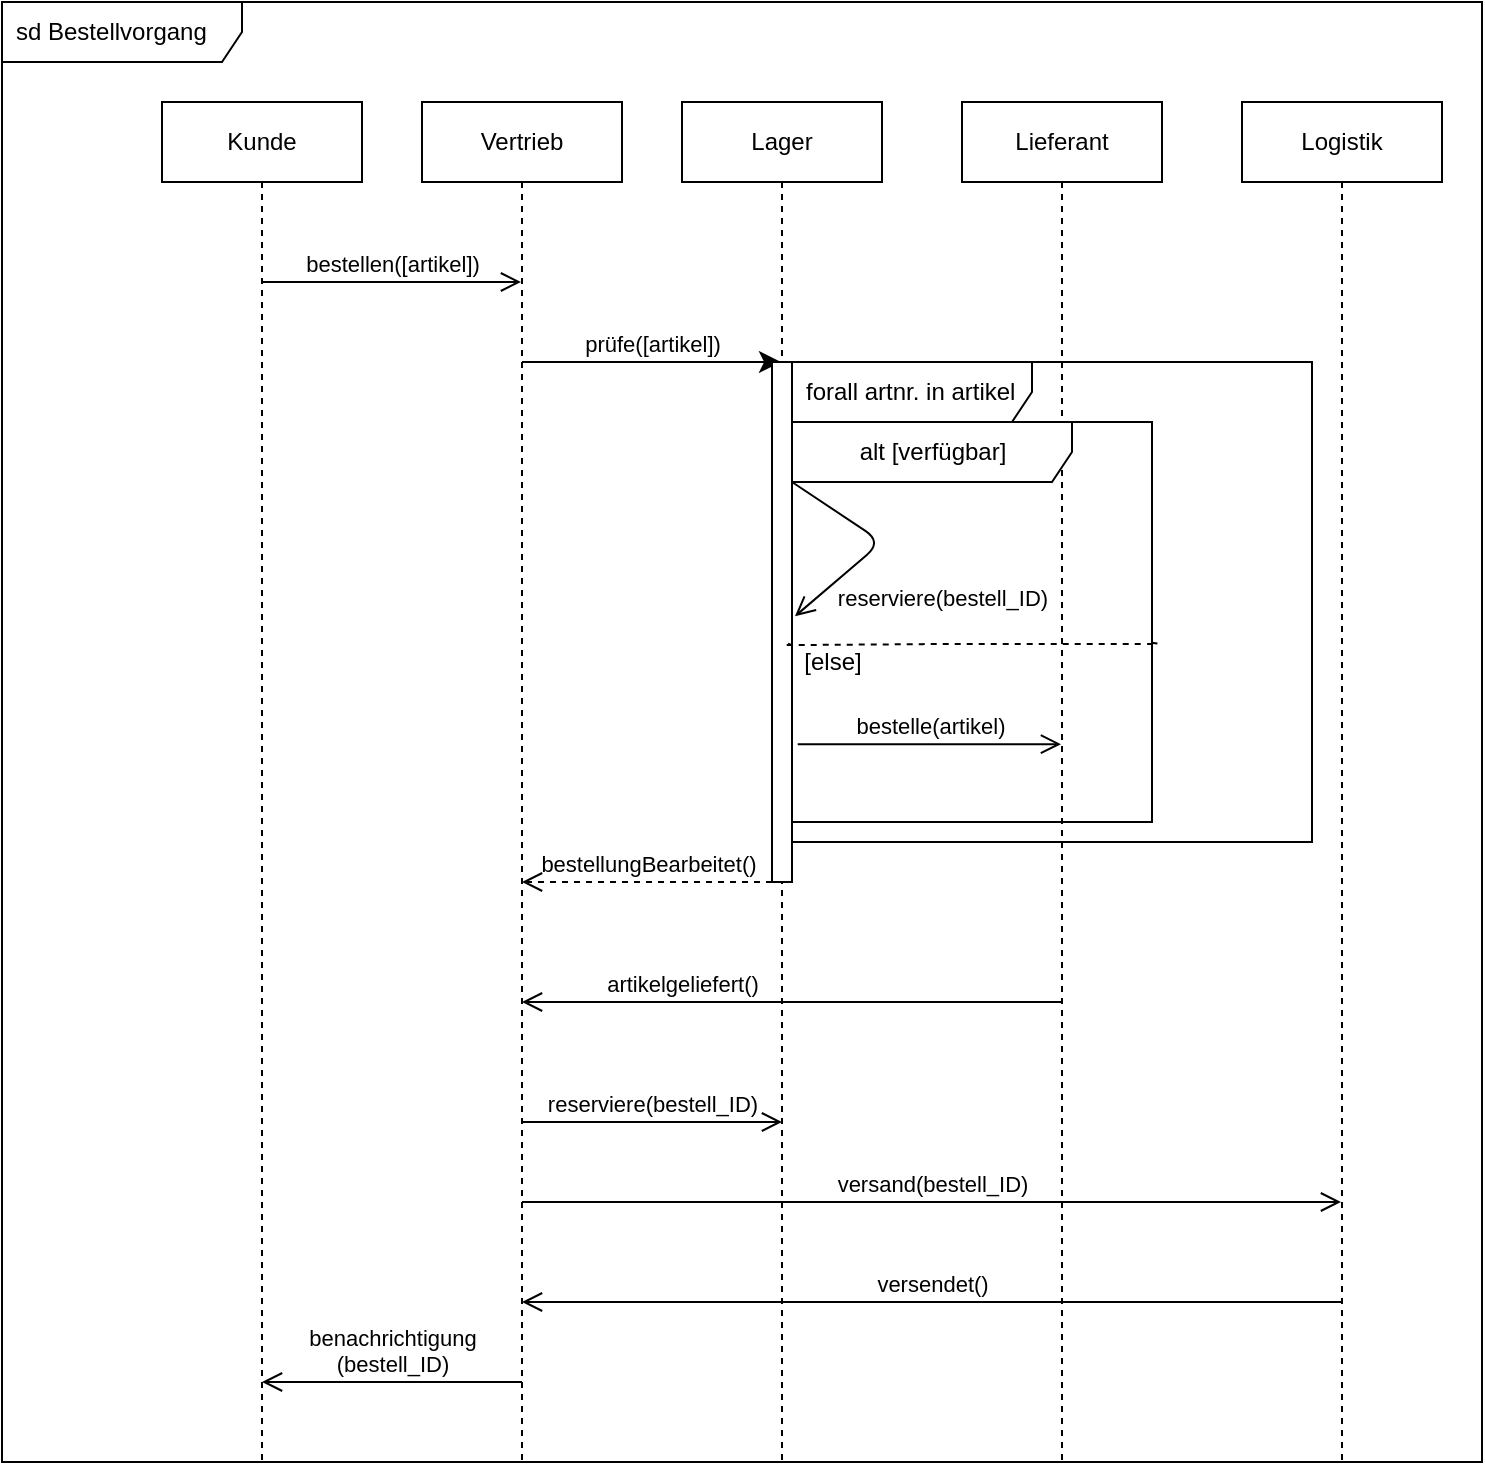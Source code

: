 <mxfile>
    <diagram id="-INeRLYdFhMqCvomsIDb" name="Seite-1">
        <mxGraphModel dx="1374" dy="790" grid="1" gridSize="10" guides="1" tooltips="1" connect="1" arrows="1" fold="1" page="1" pageScale="1" pageWidth="827" pageHeight="1169" math="0" shadow="0">
            <root>
                <mxCell id="0"/>
                <mxCell id="1" parent="0"/>
                <mxCell id="5" value="Kunde" style="shape=umlLifeline;perimeter=lifelinePerimeter;whiteSpace=wrap;html=1;container=1;collapsible=0;recursiveResize=0;outlineConnect=0;" parent="1" vertex="1">
                    <mxGeometry x="90" y="200" width="100" height="680" as="geometry"/>
                </mxCell>
                <mxCell id="10" value="bestellen([artikel])" style="endArrow=open;startArrow=none;endFill=0;startFill=0;endSize=8;html=1;verticalAlign=bottom;labelBackgroundColor=none;" edge="1" parent="5" target="6">
                    <mxGeometry width="160" relative="1" as="geometry">
                        <mxPoint x="50" y="90" as="sourcePoint"/>
                        <mxPoint x="210" y="90" as="targetPoint"/>
                    </mxGeometry>
                </mxCell>
                <mxCell id="6" value="Vertrieb" style="shape=umlLifeline;perimeter=lifelinePerimeter;whiteSpace=wrap;html=1;container=1;collapsible=0;recursiveResize=0;outlineConnect=0;" vertex="1" parent="1">
                    <mxGeometry x="220" y="200" width="100" height="680" as="geometry"/>
                </mxCell>
                <mxCell id="12" value="prüfe([artikel])" style="endArrow=classic;startArrow=none;endFill=1;startFill=0;endSize=8;html=1;verticalAlign=bottom;labelBackgroundColor=none;" edge="1" parent="6" target="7">
                    <mxGeometry width="160" relative="1" as="geometry">
                        <mxPoint x="50" y="130" as="sourcePoint"/>
                        <mxPoint x="210" y="130" as="targetPoint"/>
                    </mxGeometry>
                </mxCell>
                <mxCell id="38" value="versand(bestell_ID)" style="endArrow=open;startArrow=none;endFill=0;startFill=0;endSize=8;html=1;verticalAlign=bottom;labelBackgroundColor=none;" edge="1" parent="6" target="9">
                    <mxGeometry width="160" relative="1" as="geometry">
                        <mxPoint x="50" y="550" as="sourcePoint"/>
                        <mxPoint x="210" y="550" as="targetPoint"/>
                    </mxGeometry>
                </mxCell>
                <mxCell id="7" value="Lager" style="shape=umlLifeline;perimeter=lifelinePerimeter;whiteSpace=wrap;html=1;container=1;collapsible=0;recursiveResize=0;outlineConnect=0;" vertex="1" parent="1">
                    <mxGeometry x="350" y="200" width="100" height="680" as="geometry"/>
                </mxCell>
                <mxCell id="13" value="" style="html=1;points=[];perimeter=orthogonalPerimeter;" vertex="1" parent="7">
                    <mxGeometry x="45" y="130" width="10" height="260" as="geometry"/>
                </mxCell>
                <mxCell id="16" value="reserviere(bestell_ID)" style="endArrow=open;startArrow=none;endFill=0;startFill=0;endSize=8;html=1;verticalAlign=bottom;labelBackgroundColor=none;entryX=1.148;entryY=0.489;entryDx=0;entryDy=0;entryPerimeter=0;" edge="1" parent="7" target="13">
                    <mxGeometry x="-0.005" y="48" width="160" relative="1" as="geometry">
                        <mxPoint x="55" y="190" as="sourcePoint"/>
                        <mxPoint x="215" y="190" as="targetPoint"/>
                        <Array as="points">
                            <mxPoint x="100" y="220"/>
                        </Array>
                        <mxPoint as="offset"/>
                    </mxGeometry>
                </mxCell>
                <mxCell id="19" value="bestellungBearbeitet()" style="endArrow=open;startArrow=none;endFill=0;startFill=0;endSize=8;html=1;verticalAlign=bottom;dashed=1;labelBackgroundColor=none;" edge="1" parent="7" target="6">
                    <mxGeometry width="160" relative="1" as="geometry">
                        <mxPoint x="45" y="390" as="sourcePoint"/>
                        <mxPoint x="205" y="390" as="targetPoint"/>
                    </mxGeometry>
                </mxCell>
                <mxCell id="37" value="reserviere(bestell_ID)" style="endArrow=open;startArrow=none;endFill=0;startFill=0;endSize=8;html=1;verticalAlign=bottom;labelBackgroundColor=none;" edge="1" parent="7">
                    <mxGeometry width="160" relative="1" as="geometry">
                        <mxPoint x="-80" y="510" as="sourcePoint"/>
                        <mxPoint x="50" y="510" as="targetPoint"/>
                    </mxGeometry>
                </mxCell>
                <mxCell id="8" value="Lieferant" style="shape=umlLifeline;perimeter=lifelinePerimeter;whiteSpace=wrap;html=1;container=1;collapsible=0;recursiveResize=0;outlineConnect=0;" vertex="1" parent="1">
                    <mxGeometry x="490" y="200" width="100" height="680" as="geometry"/>
                </mxCell>
                <mxCell id="36" value="artikelgeliefert()" style="endArrow=open;startArrow=none;endFill=0;startFill=0;endSize=8;html=1;verticalAlign=bottom;labelBackgroundColor=none;" edge="1" parent="8" target="6">
                    <mxGeometry x="0.406" width="160" relative="1" as="geometry">
                        <mxPoint x="50" y="450" as="sourcePoint"/>
                        <mxPoint x="210" y="450" as="targetPoint"/>
                        <mxPoint as="offset"/>
                    </mxGeometry>
                </mxCell>
                <mxCell id="9" value="Logistik" style="shape=umlLifeline;perimeter=lifelinePerimeter;whiteSpace=wrap;html=1;container=1;collapsible=0;recursiveResize=0;outlineConnect=0;" vertex="1" parent="1">
                    <mxGeometry x="630" y="200" width="100" height="680" as="geometry"/>
                </mxCell>
                <mxCell id="39" value="versendet()" style="endArrow=open;startArrow=none;endFill=0;startFill=0;endSize=8;html=1;verticalAlign=bottom;labelBackgroundColor=none;" edge="1" parent="9" target="6">
                    <mxGeometry width="160" relative="1" as="geometry">
                        <mxPoint x="50" y="600" as="sourcePoint"/>
                        <mxPoint x="210" y="600" as="targetPoint"/>
                    </mxGeometry>
                </mxCell>
                <mxCell id="17" value="bestelle(artikel)" style="endArrow=open;startArrow=none;endFill=0;startFill=0;endSize=8;html=1;verticalAlign=bottom;labelBackgroundColor=none;exitX=1.286;exitY=0.735;exitDx=0;exitDy=0;exitPerimeter=0;" edge="1" parent="1" source="13" target="8">
                    <mxGeometry width="160" relative="1" as="geometry">
                        <mxPoint x="405" y="500" as="sourcePoint"/>
                        <mxPoint x="565" y="500" as="targetPoint"/>
                    </mxGeometry>
                </mxCell>
                <mxCell id="20" value="alt [verfügbar]" style="shape=umlFrame;tabWidth=110;tabHeight=30;tabPosition=left;html=1;boundedLbl=1;labelInHeader=1;width=140;height=30;" vertex="1" parent="1">
                    <mxGeometry x="405" y="360" width="180" height="200" as="geometry"/>
                </mxCell>
                <mxCell id="26" value="" style="html=1;verticalAlign=bottom;labelBackgroundColor=none;endArrow=block;endFill=1;" edge="1" parent="1" target="20">
                    <mxGeometry width="160" relative="1" as="geometry">
                        <mxPoint x="405" y="480" as="sourcePoint"/>
                        <mxPoint x="565" y="480" as="targetPoint"/>
                    </mxGeometry>
                </mxCell>
                <mxCell id="27" value="" style="endArrow=block;startArrow=none;endFill=0;startFill=0;endSize=8;html=1;verticalAlign=bottom;dashed=1;labelBackgroundColor=none;" edge="1" parent="1" source="20">
                    <mxGeometry width="160" relative="1" as="geometry">
                        <mxPoint x="425" y="480" as="sourcePoint"/>
                        <mxPoint x="585" y="480" as="targetPoint"/>
                        <Array as="points"/>
                    </mxGeometry>
                </mxCell>
                <mxCell id="28" value="" style="endArrow=none;dashed=1;html=1;exitX=-0.066;exitY=0.078;exitDx=0;exitDy=0;exitPerimeter=0;startArrow=none;" edge="1" parent="1" source="30" target="20">
                    <mxGeometry width="50" height="50" relative="1" as="geometry">
                        <mxPoint x="405" y="485" as="sourcePoint"/>
                        <mxPoint x="455" y="435" as="targetPoint"/>
                        <Array as="points">
                            <mxPoint x="480" y="471"/>
                            <mxPoint x="590" y="471"/>
                        </Array>
                    </mxGeometry>
                </mxCell>
                <mxCell id="30" value="[else]" style="text;html=1;align=center;verticalAlign=middle;resizable=0;points=[];autosize=1;strokeColor=none;fillColor=none;" vertex="1" parent="1">
                    <mxGeometry x="405" y="470" width="40" height="20" as="geometry"/>
                </mxCell>
                <mxCell id="31" value="" style="endArrow=none;dashed=1;html=1;exitX=-0.011;exitY=0.554;exitDx=0;exitDy=0;exitPerimeter=0;" edge="1" parent="1" source="20" target="30">
                    <mxGeometry width="50" height="50" relative="1" as="geometry">
                        <mxPoint x="403.02" y="470.8" as="sourcePoint"/>
                        <mxPoint x="585" y="470.421" as="targetPoint"/>
                        <Array as="points"/>
                    </mxGeometry>
                </mxCell>
                <mxCell id="32" value="forall artnr. in artikel&amp;nbsp;" style="shape=umlFrame;whiteSpace=wrap;html=1;width=120;height=30;boundedLbl=1;verticalAlign=middle;align=left;spacingLeft=5;" vertex="1" parent="1">
                    <mxGeometry x="405" y="330" width="260" height="240" as="geometry"/>
                </mxCell>
                <mxCell id="40" value="benachrichtigung&lt;br&gt;(bestell_ID)" style="endArrow=open;startArrow=none;endFill=0;startFill=0;endSize=8;html=1;verticalAlign=bottom;labelBackgroundColor=none;" edge="1" parent="1" target="5">
                    <mxGeometry width="160" relative="1" as="geometry">
                        <mxPoint x="270" y="840" as="sourcePoint"/>
                        <mxPoint x="430" y="840" as="targetPoint"/>
                    </mxGeometry>
                </mxCell>
                <mxCell id="41" value="sd Bestellvorgang" style="shape=umlFrame;whiteSpace=wrap;html=1;width=120;height=30;boundedLbl=1;verticalAlign=middle;align=left;spacingLeft=5;" vertex="1" parent="1">
                    <mxGeometry x="10" y="150" width="740" height="730" as="geometry"/>
                </mxCell>
            </root>
        </mxGraphModel>
    </diagram>
    <diagram id="f24yVrYNJeO8Xoa_h3ES" name="Seite-2">
        <mxGraphModel dx="1374" dy="790" grid="1" gridSize="10" guides="1" tooltips="1" connect="1" arrows="1" fold="1" page="1" pageScale="1" pageWidth="827" pageHeight="1169" math="0" shadow="0">
            <root>
                <mxCell id="RaauEZaa70V7kegduCJs-0"/>
                <mxCell id="RaauEZaa70V7kegduCJs-1" parent="RaauEZaa70V7kegduCJs-0"/>
                <mxCell id="RaauEZaa70V7kegduCJs-2" value="{abstract}&#10;Hotelzimmer" style="swimlane;fontStyle=1;align=center;verticalAlign=top;childLayout=stackLayout;horizontal=1;startSize=40;horizontalStack=0;resizeParent=1;resizeParentMax=0;resizeLast=0;collapsible=1;marginBottom=0;" vertex="1" parent="RaauEZaa70V7kegduCJs-1">
                    <mxGeometry x="320" y="470" width="194" height="130" as="geometry">
                        <mxRectangle x="300" y="220" width="90" height="26" as="alternateBounds"/>
                    </mxGeometry>
                </mxCell>
                <mxCell id="RaauEZaa70V7kegduCJs-3" value="-preis: Integer&#10;-ausstattung: Ausstattungsstücke" style="text;strokeColor=none;fillColor=none;align=left;verticalAlign=top;spacingLeft=4;spacingRight=4;overflow=hidden;rotatable=0;points=[[0,0.5],[1,0.5]];portConstraint=eastwest;" vertex="1" parent="RaauEZaa70V7kegduCJs-2">
                    <mxGeometry y="40" width="194" height="40" as="geometry"/>
                </mxCell>
                <mxCell id="RaauEZaa70V7kegduCJs-4" value="" style="line;strokeWidth=1;fillColor=none;align=left;verticalAlign=middle;spacingTop=-1;spacingLeft=3;spacingRight=3;rotatable=0;labelPosition=right;points=[];portConstraint=eastwest;" vertex="1" parent="RaauEZaa70V7kegduCJs-2">
                    <mxGeometry y="80" width="194" height="8" as="geometry"/>
                </mxCell>
                <mxCell id="RaauEZaa70V7kegduCJs-5" value="+ buchen()&#10;+ belegen()" style="text;strokeColor=none;fillColor=none;align=left;verticalAlign=top;spacingLeft=4;spacingRight=4;overflow=hidden;rotatable=0;points=[[0,0.5],[1,0.5]];portConstraint=eastwest;connectable=1;snapToPoint=0;dropTarget=0;" vertex="1" parent="RaauEZaa70V7kegduCJs-2">
                    <mxGeometry y="88" width="194" height="42" as="geometry"/>
                </mxCell>
                <mxCell id="RaauEZaa70V7kegduCJs-7" value="Einzelzimmer" style="swimlane;fontStyle=0;childLayout=stackLayout;horizontal=1;startSize=26;fillColor=none;horizontalStack=0;resizeParent=1;resizeParentMax=0;resizeLast=0;collapsible=1;marginBottom=0;" vertex="1" parent="RaauEZaa70V7kegduCJs-1">
                    <mxGeometry x="120" y="695" width="140" height="52" as="geometry"/>
                </mxCell>
                <mxCell id="RaauEZaa70V7kegduCJs-25" style="edgeStyle=orthogonalEdgeStyle;html=1;exitX=0.5;exitY=0;exitDx=0;exitDy=0;endArrow=none;endFill=0;" edge="1" parent="RaauEZaa70V7kegduCJs-1" source="RaauEZaa70V7kegduCJs-13">
                    <mxGeometry relative="1" as="geometry">
                        <mxPoint x="420" y="610" as="targetPoint"/>
                    </mxGeometry>
                </mxCell>
                <mxCell id="RaauEZaa70V7kegduCJs-13" value="Doppelzimmer" style="swimlane;fontStyle=0;childLayout=stackLayout;horizontal=1;startSize=26;fillColor=none;horizontalStack=0;resizeParent=1;resizeParentMax=0;resizeLast=0;collapsible=1;marginBottom=0;" vertex="1" parent="RaauEZaa70V7kegduCJs-1">
                    <mxGeometry x="270" y="695" width="140" height="52" as="geometry"/>
                </mxCell>
                <mxCell id="RaauEZaa70V7kegduCJs-14" value="-zuschlag: Integer" style="text;strokeColor=none;fillColor=none;align=left;verticalAlign=top;spacingLeft=4;spacingRight=4;overflow=hidden;rotatable=0;points=[[0,0.5],[1,0.5]];portConstraint=eastwest;" vertex="1" parent="RaauEZaa70V7kegduCJs-13">
                    <mxGeometry y="26" width="140" height="26" as="geometry"/>
                </mxCell>
                <mxCell id="RaauEZaa70V7kegduCJs-26" style="edgeStyle=orthogonalEdgeStyle;html=1;exitX=0.5;exitY=0;exitDx=0;exitDy=0;endArrow=none;endFill=0;" edge="1" parent="RaauEZaa70V7kegduCJs-1" source="RaauEZaa70V7kegduCJs-15">
                    <mxGeometry relative="1" as="geometry">
                        <mxPoint x="420" y="610" as="targetPoint"/>
                    </mxGeometry>
                </mxCell>
                <mxCell id="RaauEZaa70V7kegduCJs-15" value="Suite" style="swimlane;fontStyle=0;childLayout=stackLayout;horizontal=1;startSize=26;fillColor=none;horizontalStack=0;resizeParent=1;resizeParentMax=0;resizeLast=0;collapsible=1;marginBottom=0;" vertex="1" parent="RaauEZaa70V7kegduCJs-1">
                    <mxGeometry x="420" y="695" width="140" height="52" as="geometry"/>
                </mxCell>
                <mxCell id="RaauEZaa70V7kegduCJs-16" value="-zuschlag: Integer" style="text;strokeColor=none;fillColor=none;align=left;verticalAlign=top;spacingLeft=4;spacingRight=4;overflow=hidden;rotatable=0;points=[[0,0.5],[1,0.5]];portConstraint=eastwest;" vertex="1" parent="RaauEZaa70V7kegduCJs-15">
                    <mxGeometry y="26" width="140" height="26" as="geometry"/>
                </mxCell>
                <mxCell id="RaauEZaa70V7kegduCJs-27" style="edgeStyle=orthogonalEdgeStyle;html=1;exitX=0.5;exitY=0;exitDx=0;exitDy=0;endArrow=none;endFill=0;" edge="1" parent="RaauEZaa70V7kegduCJs-1" source="RaauEZaa70V7kegduCJs-17">
                    <mxGeometry relative="1" as="geometry">
                        <mxPoint x="420" y="610" as="targetPoint"/>
                    </mxGeometry>
                </mxCell>
                <mxCell id="RaauEZaa70V7kegduCJs-17" value="Präsidentensuite" style="swimlane;fontStyle=0;childLayout=stackLayout;horizontal=1;startSize=26;fillColor=none;horizontalStack=0;resizeParent=1;resizeParentMax=0;resizeLast=0;collapsible=1;marginBottom=0;" vertex="1" parent="RaauEZaa70V7kegduCJs-1">
                    <mxGeometry x="567" y="695" width="140" height="52" as="geometry"/>
                </mxCell>
                <mxCell id="RaauEZaa70V7kegduCJs-18" value="-zuschlag: Integer" style="text;strokeColor=none;fillColor=none;align=left;verticalAlign=top;spacingLeft=4;spacingRight=4;overflow=hidden;rotatable=0;points=[[0,0.5],[1,0.5]];portConstraint=eastwest;" vertex="1" parent="RaauEZaa70V7kegduCJs-17">
                    <mxGeometry y="26" width="140" height="26" as="geometry"/>
                </mxCell>
                <mxCell id="RaauEZaa70V7kegduCJs-23" style="edgeStyle=orthogonalEdgeStyle;html=1;exitX=0.5;exitY=0;exitDx=0;exitDy=0;entryX=0.51;entryY=1.024;entryDx=0;entryDy=0;entryPerimeter=0;endArrow=block;endFill=0;startSize=6;endSize=12;" edge="1" parent="RaauEZaa70V7kegduCJs-1" source="RaauEZaa70V7kegduCJs-7" target="RaauEZaa70V7kegduCJs-5">
                    <mxGeometry relative="1" as="geometry">
                        <Array as="points">
                            <mxPoint x="190" y="650"/>
                            <mxPoint x="419" y="650"/>
                        </Array>
                    </mxGeometry>
                </mxCell>
                <mxCell id="RaauEZaa70V7kegduCJs-28" value="Kunde" style="swimlane;fontStyle=0;childLayout=stackLayout;horizontal=1;startSize=26;fillColor=none;horizontalStack=0;resizeParent=1;resizeParentMax=0;resizeLast=0;collapsible=1;marginBottom=0;" vertex="1" parent="RaauEZaa70V7kegduCJs-1">
                    <mxGeometry x="40" y="120" width="140" height="78" as="geometry"/>
                </mxCell>
                <mxCell id="RaauEZaa70V7kegduCJs-29" value="-name: String" style="text;strokeColor=none;fillColor=none;align=left;verticalAlign=top;spacingLeft=4;spacingRight=4;overflow=hidden;rotatable=0;points=[[0,0.5],[1,0.5]];portConstraint=eastwest;" vertex="1" parent="RaauEZaa70V7kegduCJs-28">
                    <mxGeometry y="26" width="140" height="26" as="geometry"/>
                </mxCell>
                <mxCell id="RaauEZaa70V7kegduCJs-30" value="-kreditkarte: Integer" style="text;strokeColor=none;fillColor=none;align=left;verticalAlign=top;spacingLeft=4;spacingRight=4;overflow=hidden;rotatable=0;points=[[0,0.5],[1,0.5]];portConstraint=eastwest;" vertex="1" parent="RaauEZaa70V7kegduCJs-28">
                    <mxGeometry y="52" width="140" height="26" as="geometry"/>
                </mxCell>
                <mxCell id="RaauEZaa70V7kegduCJs-32" value="Rechnung" style="swimlane;fontStyle=0;childLayout=stackLayout;horizontal=1;startSize=26;fillColor=none;horizontalStack=0;resizeParent=1;resizeParentMax=0;resizeLast=0;collapsible=1;marginBottom=0;" vertex="1" parent="RaauEZaa70V7kegduCJs-1">
                    <mxGeometry x="320" y="120" width="140" height="104" as="geometry"/>
                </mxCell>
                <mxCell id="RaauEZaa70V7kegduCJs-33" value="+ field: type" style="text;strokeColor=none;fillColor=none;align=left;verticalAlign=top;spacingLeft=4;spacingRight=4;overflow=hidden;rotatable=0;points=[[0,0.5],[1,0.5]];portConstraint=eastwest;" vertex="1" parent="RaauEZaa70V7kegduCJs-32">
                    <mxGeometry y="26" width="140" height="26" as="geometry"/>
                </mxCell>
                <mxCell id="RaauEZaa70V7kegduCJs-34" value="+ field: type" style="text;strokeColor=none;fillColor=none;align=left;verticalAlign=top;spacingLeft=4;spacingRight=4;overflow=hidden;rotatable=0;points=[[0,0.5],[1,0.5]];portConstraint=eastwest;" vertex="1" parent="RaauEZaa70V7kegduCJs-32">
                    <mxGeometry y="52" width="140" height="26" as="geometry"/>
                </mxCell>
                <mxCell id="RaauEZaa70V7kegduCJs-35" value="+ field: type" style="text;strokeColor=none;fillColor=none;align=left;verticalAlign=top;spacingLeft=4;spacingRight=4;overflow=hidden;rotatable=0;points=[[0,0.5],[1,0.5]];portConstraint=eastwest;" vertex="1" parent="RaauEZaa70V7kegduCJs-32">
                    <mxGeometry y="78" width="140" height="26" as="geometry"/>
                </mxCell>
            </root>
        </mxGraphModel>
    </diagram>
</mxfile>